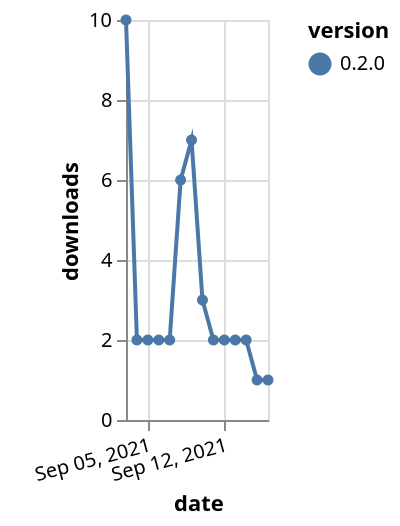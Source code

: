 {"$schema": "https://vega.github.io/schema/vega-lite/v5.json", "description": "A simple bar chart with embedded data.", "data": {"values": [{"date": "2021-09-03", "total": 128, "delta": 10, "version": "0.2.0"}, {"date": "2021-09-04", "total": 130, "delta": 2, "version": "0.2.0"}, {"date": "2021-09-05", "total": 132, "delta": 2, "version": "0.2.0"}, {"date": "2021-09-06", "total": 134, "delta": 2, "version": "0.2.0"}, {"date": "2021-09-07", "total": 136, "delta": 2, "version": "0.2.0"}, {"date": "2021-09-08", "total": 142, "delta": 6, "version": "0.2.0"}, {"date": "2021-09-09", "total": 149, "delta": 7, "version": "0.2.0"}, {"date": "2021-09-10", "total": 152, "delta": 3, "version": "0.2.0"}, {"date": "2021-09-11", "total": 154, "delta": 2, "version": "0.2.0"}, {"date": "2021-09-12", "total": 156, "delta": 2, "version": "0.2.0"}, {"date": "2021-09-13", "total": 158, "delta": 2, "version": "0.2.0"}, {"date": "2021-09-14", "total": 160, "delta": 2, "version": "0.2.0"}, {"date": "2021-09-15", "total": 161, "delta": 1, "version": "0.2.0"}, {"date": "2021-09-16", "total": 162, "delta": 1, "version": "0.2.0"}]}, "width": "container", "mark": {"type": "line", "point": {"filled": true}}, "encoding": {"x": {"field": "date", "type": "temporal", "timeUnit": "yearmonthdate", "title": "date", "axis": {"labelAngle": -15}}, "y": {"field": "delta", "type": "quantitative", "title": "downloads"}, "color": {"field": "version", "type": "nominal"}, "tooltip": {"field": "delta"}}}